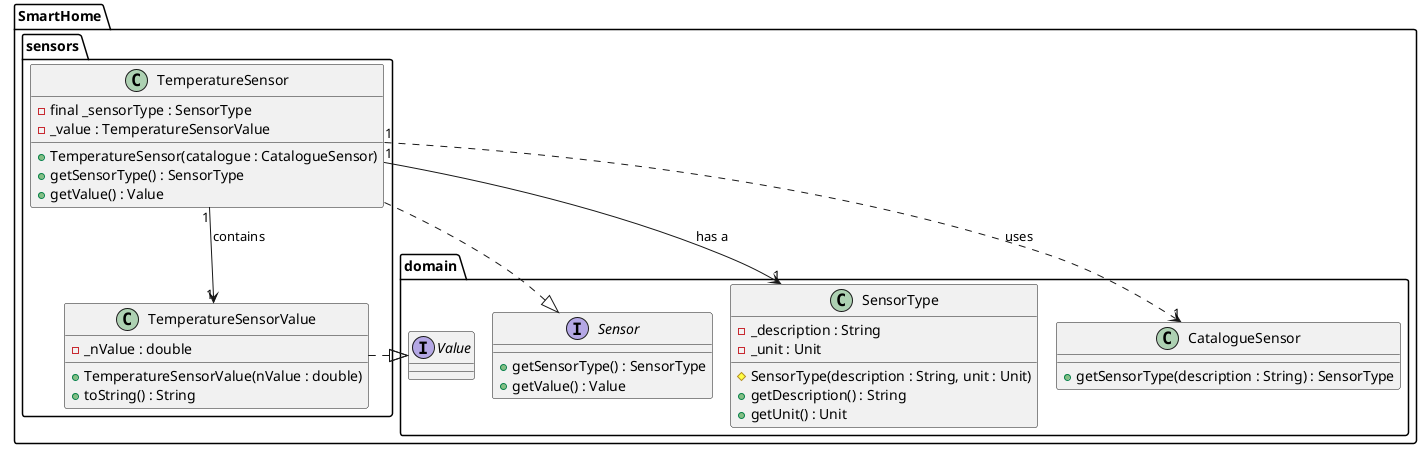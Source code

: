 @startuml
!pragma layout smetana

package SmartHome.sensors {

    class TemperatureSensor {
        - final _sensorType : SensorType
        - _value : TemperatureSensorValue
        + TemperatureSensor(catalogue : CatalogueSensor)
        + getSensorType() : SensorType
        + getValue() : Value
    }

    class TemperatureSensorValue implements SmartHome.domain.Value {
        - _nValue : double
        + TemperatureSensorValue(nValue : double)
        + toString() : String
    }

}

package SmartHome.domain {

    interface Sensor {
        + getSensorType() : SensorType
        + getValue() : Value
    }

    class SensorType {
        - _description : String
        - _unit : Unit
        # SensorType(description : String, unit : Unit)
        + getDescription() : String
        + getUnit() : Unit
    }

    interface Value {
    }

    class CatalogueSensor {
        + getSensorType(description : String) : SensorType
    }
}

SmartHome.sensors.TemperatureSensor ..|> SmartHome.domain.Sensor
SmartHome.sensors.TemperatureSensor "1" --> "1" SmartHome.domain.SensorType : has a
SmartHome.sensors.TemperatureSensor "1" --> "1" SmartHome.sensors.TemperatureSensorValue : contains
SmartHome.sensors.TemperatureSensor "1" ..> "1" SmartHome.domain.CatalogueSensor : uses
SmartHome.sensors.TemperatureSensorValue ..|> SmartHome.domain.Value
@enduml